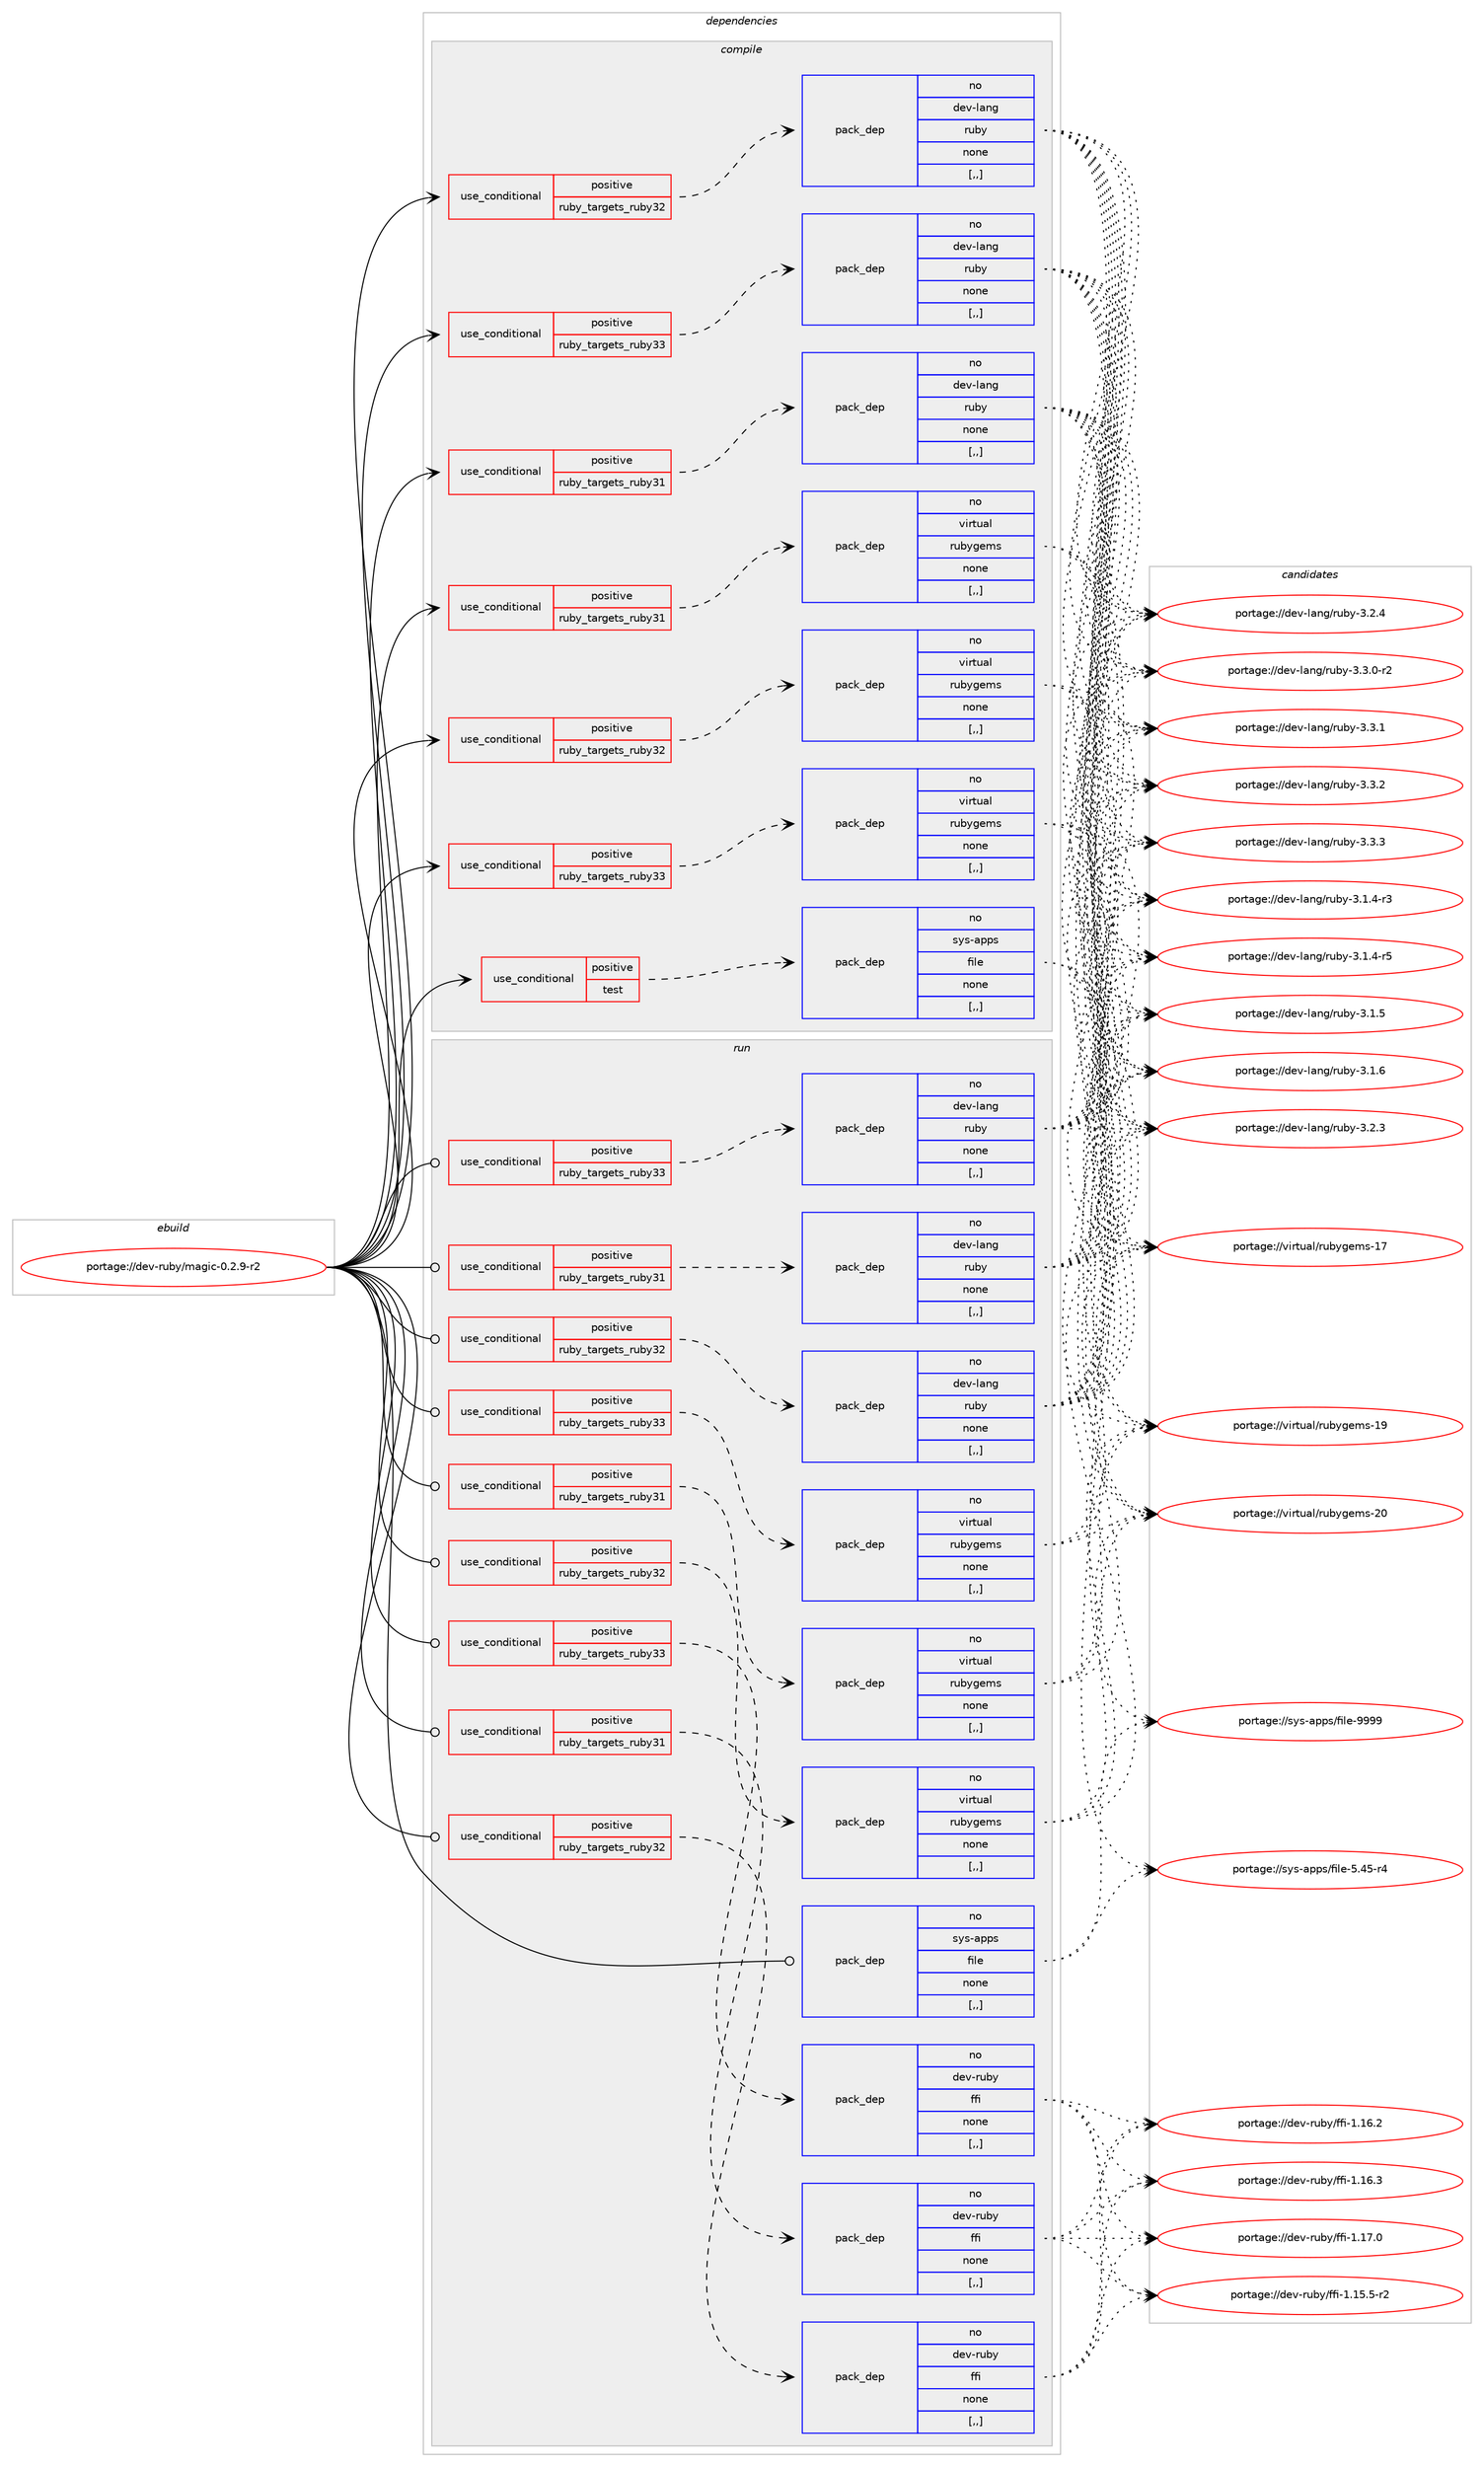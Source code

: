 digraph prolog {

# *************
# Graph options
# *************

newrank=true;
concentrate=true;
compound=true;
graph [rankdir=LR,fontname=Helvetica,fontsize=10,ranksep=1.5];#, ranksep=2.5, nodesep=0.2];
edge  [arrowhead=vee];
node  [fontname=Helvetica,fontsize=10];

# **********
# The ebuild
# **********

subgraph cluster_leftcol {
color=gray;
rank=same;
label=<<i>ebuild</i>>;
id [label="portage://dev-ruby/magic-0.2.9-r2", color=red, width=4, href="../dev-ruby/magic-0.2.9-r2.svg"];
}

# ****************
# The dependencies
# ****************

subgraph cluster_midcol {
color=gray;
label=<<i>dependencies</i>>;
subgraph cluster_compile {
fillcolor="#eeeeee";
style=filled;
label=<<i>compile</i>>;
subgraph cond48871 {
dependency184971 [label=<<TABLE BORDER="0" CELLBORDER="1" CELLSPACING="0" CELLPADDING="4"><TR><TD ROWSPAN="3" CELLPADDING="10">use_conditional</TD></TR><TR><TD>positive</TD></TR><TR><TD>ruby_targets_ruby31</TD></TR></TABLE>>, shape=none, color=red];
subgraph pack134794 {
dependency184972 [label=<<TABLE BORDER="0" CELLBORDER="1" CELLSPACING="0" CELLPADDING="4" WIDTH="220"><TR><TD ROWSPAN="6" CELLPADDING="30">pack_dep</TD></TR><TR><TD WIDTH="110">no</TD></TR><TR><TD>dev-lang</TD></TR><TR><TD>ruby</TD></TR><TR><TD>none</TD></TR><TR><TD>[,,]</TD></TR></TABLE>>, shape=none, color=blue];
}
dependency184971:e -> dependency184972:w [weight=20,style="dashed",arrowhead="vee"];
}
id:e -> dependency184971:w [weight=20,style="solid",arrowhead="vee"];
subgraph cond48872 {
dependency184973 [label=<<TABLE BORDER="0" CELLBORDER="1" CELLSPACING="0" CELLPADDING="4"><TR><TD ROWSPAN="3" CELLPADDING="10">use_conditional</TD></TR><TR><TD>positive</TD></TR><TR><TD>ruby_targets_ruby31</TD></TR></TABLE>>, shape=none, color=red];
subgraph pack134795 {
dependency184974 [label=<<TABLE BORDER="0" CELLBORDER="1" CELLSPACING="0" CELLPADDING="4" WIDTH="220"><TR><TD ROWSPAN="6" CELLPADDING="30">pack_dep</TD></TR><TR><TD WIDTH="110">no</TD></TR><TR><TD>virtual</TD></TR><TR><TD>rubygems</TD></TR><TR><TD>none</TD></TR><TR><TD>[,,]</TD></TR></TABLE>>, shape=none, color=blue];
}
dependency184973:e -> dependency184974:w [weight=20,style="dashed",arrowhead="vee"];
}
id:e -> dependency184973:w [weight=20,style="solid",arrowhead="vee"];
subgraph cond48873 {
dependency184975 [label=<<TABLE BORDER="0" CELLBORDER="1" CELLSPACING="0" CELLPADDING="4"><TR><TD ROWSPAN="3" CELLPADDING="10">use_conditional</TD></TR><TR><TD>positive</TD></TR><TR><TD>ruby_targets_ruby32</TD></TR></TABLE>>, shape=none, color=red];
subgraph pack134796 {
dependency184976 [label=<<TABLE BORDER="0" CELLBORDER="1" CELLSPACING="0" CELLPADDING="4" WIDTH="220"><TR><TD ROWSPAN="6" CELLPADDING="30">pack_dep</TD></TR><TR><TD WIDTH="110">no</TD></TR><TR><TD>dev-lang</TD></TR><TR><TD>ruby</TD></TR><TR><TD>none</TD></TR><TR><TD>[,,]</TD></TR></TABLE>>, shape=none, color=blue];
}
dependency184975:e -> dependency184976:w [weight=20,style="dashed",arrowhead="vee"];
}
id:e -> dependency184975:w [weight=20,style="solid",arrowhead="vee"];
subgraph cond48874 {
dependency184977 [label=<<TABLE BORDER="0" CELLBORDER="1" CELLSPACING="0" CELLPADDING="4"><TR><TD ROWSPAN="3" CELLPADDING="10">use_conditional</TD></TR><TR><TD>positive</TD></TR><TR><TD>ruby_targets_ruby32</TD></TR></TABLE>>, shape=none, color=red];
subgraph pack134797 {
dependency184978 [label=<<TABLE BORDER="0" CELLBORDER="1" CELLSPACING="0" CELLPADDING="4" WIDTH="220"><TR><TD ROWSPAN="6" CELLPADDING="30">pack_dep</TD></TR><TR><TD WIDTH="110">no</TD></TR><TR><TD>virtual</TD></TR><TR><TD>rubygems</TD></TR><TR><TD>none</TD></TR><TR><TD>[,,]</TD></TR></TABLE>>, shape=none, color=blue];
}
dependency184977:e -> dependency184978:w [weight=20,style="dashed",arrowhead="vee"];
}
id:e -> dependency184977:w [weight=20,style="solid",arrowhead="vee"];
subgraph cond48875 {
dependency184979 [label=<<TABLE BORDER="0" CELLBORDER="1" CELLSPACING="0" CELLPADDING="4"><TR><TD ROWSPAN="3" CELLPADDING="10">use_conditional</TD></TR><TR><TD>positive</TD></TR><TR><TD>ruby_targets_ruby33</TD></TR></TABLE>>, shape=none, color=red];
subgraph pack134798 {
dependency184980 [label=<<TABLE BORDER="0" CELLBORDER="1" CELLSPACING="0" CELLPADDING="4" WIDTH="220"><TR><TD ROWSPAN="6" CELLPADDING="30">pack_dep</TD></TR><TR><TD WIDTH="110">no</TD></TR><TR><TD>dev-lang</TD></TR><TR><TD>ruby</TD></TR><TR><TD>none</TD></TR><TR><TD>[,,]</TD></TR></TABLE>>, shape=none, color=blue];
}
dependency184979:e -> dependency184980:w [weight=20,style="dashed",arrowhead="vee"];
}
id:e -> dependency184979:w [weight=20,style="solid",arrowhead="vee"];
subgraph cond48876 {
dependency184981 [label=<<TABLE BORDER="0" CELLBORDER="1" CELLSPACING="0" CELLPADDING="4"><TR><TD ROWSPAN="3" CELLPADDING="10">use_conditional</TD></TR><TR><TD>positive</TD></TR><TR><TD>ruby_targets_ruby33</TD></TR></TABLE>>, shape=none, color=red];
subgraph pack134799 {
dependency184982 [label=<<TABLE BORDER="0" CELLBORDER="1" CELLSPACING="0" CELLPADDING="4" WIDTH="220"><TR><TD ROWSPAN="6" CELLPADDING="30">pack_dep</TD></TR><TR><TD WIDTH="110">no</TD></TR><TR><TD>virtual</TD></TR><TR><TD>rubygems</TD></TR><TR><TD>none</TD></TR><TR><TD>[,,]</TD></TR></TABLE>>, shape=none, color=blue];
}
dependency184981:e -> dependency184982:w [weight=20,style="dashed",arrowhead="vee"];
}
id:e -> dependency184981:w [weight=20,style="solid",arrowhead="vee"];
subgraph cond48877 {
dependency184983 [label=<<TABLE BORDER="0" CELLBORDER="1" CELLSPACING="0" CELLPADDING="4"><TR><TD ROWSPAN="3" CELLPADDING="10">use_conditional</TD></TR><TR><TD>positive</TD></TR><TR><TD>test</TD></TR></TABLE>>, shape=none, color=red];
subgraph pack134800 {
dependency184984 [label=<<TABLE BORDER="0" CELLBORDER="1" CELLSPACING="0" CELLPADDING="4" WIDTH="220"><TR><TD ROWSPAN="6" CELLPADDING="30">pack_dep</TD></TR><TR><TD WIDTH="110">no</TD></TR><TR><TD>sys-apps</TD></TR><TR><TD>file</TD></TR><TR><TD>none</TD></TR><TR><TD>[,,]</TD></TR></TABLE>>, shape=none, color=blue];
}
dependency184983:e -> dependency184984:w [weight=20,style="dashed",arrowhead="vee"];
}
id:e -> dependency184983:w [weight=20,style="solid",arrowhead="vee"];
}
subgraph cluster_compileandrun {
fillcolor="#eeeeee";
style=filled;
label=<<i>compile and run</i>>;
}
subgraph cluster_run {
fillcolor="#eeeeee";
style=filled;
label=<<i>run</i>>;
subgraph cond48878 {
dependency184985 [label=<<TABLE BORDER="0" CELLBORDER="1" CELLSPACING="0" CELLPADDING="4"><TR><TD ROWSPAN="3" CELLPADDING="10">use_conditional</TD></TR><TR><TD>positive</TD></TR><TR><TD>ruby_targets_ruby31</TD></TR></TABLE>>, shape=none, color=red];
subgraph pack134801 {
dependency184986 [label=<<TABLE BORDER="0" CELLBORDER="1" CELLSPACING="0" CELLPADDING="4" WIDTH="220"><TR><TD ROWSPAN="6" CELLPADDING="30">pack_dep</TD></TR><TR><TD WIDTH="110">no</TD></TR><TR><TD>dev-lang</TD></TR><TR><TD>ruby</TD></TR><TR><TD>none</TD></TR><TR><TD>[,,]</TD></TR></TABLE>>, shape=none, color=blue];
}
dependency184985:e -> dependency184986:w [weight=20,style="dashed",arrowhead="vee"];
}
id:e -> dependency184985:w [weight=20,style="solid",arrowhead="odot"];
subgraph cond48879 {
dependency184987 [label=<<TABLE BORDER="0" CELLBORDER="1" CELLSPACING="0" CELLPADDING="4"><TR><TD ROWSPAN="3" CELLPADDING="10">use_conditional</TD></TR><TR><TD>positive</TD></TR><TR><TD>ruby_targets_ruby31</TD></TR></TABLE>>, shape=none, color=red];
subgraph pack134802 {
dependency184988 [label=<<TABLE BORDER="0" CELLBORDER="1" CELLSPACING="0" CELLPADDING="4" WIDTH="220"><TR><TD ROWSPAN="6" CELLPADDING="30">pack_dep</TD></TR><TR><TD WIDTH="110">no</TD></TR><TR><TD>dev-ruby</TD></TR><TR><TD>ffi</TD></TR><TR><TD>none</TD></TR><TR><TD>[,,]</TD></TR></TABLE>>, shape=none, color=blue];
}
dependency184987:e -> dependency184988:w [weight=20,style="dashed",arrowhead="vee"];
}
id:e -> dependency184987:w [weight=20,style="solid",arrowhead="odot"];
subgraph cond48880 {
dependency184989 [label=<<TABLE BORDER="0" CELLBORDER="1" CELLSPACING="0" CELLPADDING="4"><TR><TD ROWSPAN="3" CELLPADDING="10">use_conditional</TD></TR><TR><TD>positive</TD></TR><TR><TD>ruby_targets_ruby31</TD></TR></TABLE>>, shape=none, color=red];
subgraph pack134803 {
dependency184990 [label=<<TABLE BORDER="0" CELLBORDER="1" CELLSPACING="0" CELLPADDING="4" WIDTH="220"><TR><TD ROWSPAN="6" CELLPADDING="30">pack_dep</TD></TR><TR><TD WIDTH="110">no</TD></TR><TR><TD>virtual</TD></TR><TR><TD>rubygems</TD></TR><TR><TD>none</TD></TR><TR><TD>[,,]</TD></TR></TABLE>>, shape=none, color=blue];
}
dependency184989:e -> dependency184990:w [weight=20,style="dashed",arrowhead="vee"];
}
id:e -> dependency184989:w [weight=20,style="solid",arrowhead="odot"];
subgraph cond48881 {
dependency184991 [label=<<TABLE BORDER="0" CELLBORDER="1" CELLSPACING="0" CELLPADDING="4"><TR><TD ROWSPAN="3" CELLPADDING="10">use_conditional</TD></TR><TR><TD>positive</TD></TR><TR><TD>ruby_targets_ruby32</TD></TR></TABLE>>, shape=none, color=red];
subgraph pack134804 {
dependency184992 [label=<<TABLE BORDER="0" CELLBORDER="1" CELLSPACING="0" CELLPADDING="4" WIDTH="220"><TR><TD ROWSPAN="6" CELLPADDING="30">pack_dep</TD></TR><TR><TD WIDTH="110">no</TD></TR><TR><TD>dev-lang</TD></TR><TR><TD>ruby</TD></TR><TR><TD>none</TD></TR><TR><TD>[,,]</TD></TR></TABLE>>, shape=none, color=blue];
}
dependency184991:e -> dependency184992:w [weight=20,style="dashed",arrowhead="vee"];
}
id:e -> dependency184991:w [weight=20,style="solid",arrowhead="odot"];
subgraph cond48882 {
dependency184993 [label=<<TABLE BORDER="0" CELLBORDER="1" CELLSPACING="0" CELLPADDING="4"><TR><TD ROWSPAN="3" CELLPADDING="10">use_conditional</TD></TR><TR><TD>positive</TD></TR><TR><TD>ruby_targets_ruby32</TD></TR></TABLE>>, shape=none, color=red];
subgraph pack134805 {
dependency184994 [label=<<TABLE BORDER="0" CELLBORDER="1" CELLSPACING="0" CELLPADDING="4" WIDTH="220"><TR><TD ROWSPAN="6" CELLPADDING="30">pack_dep</TD></TR><TR><TD WIDTH="110">no</TD></TR><TR><TD>dev-ruby</TD></TR><TR><TD>ffi</TD></TR><TR><TD>none</TD></TR><TR><TD>[,,]</TD></TR></TABLE>>, shape=none, color=blue];
}
dependency184993:e -> dependency184994:w [weight=20,style="dashed",arrowhead="vee"];
}
id:e -> dependency184993:w [weight=20,style="solid",arrowhead="odot"];
subgraph cond48883 {
dependency184995 [label=<<TABLE BORDER="0" CELLBORDER="1" CELLSPACING="0" CELLPADDING="4"><TR><TD ROWSPAN="3" CELLPADDING="10">use_conditional</TD></TR><TR><TD>positive</TD></TR><TR><TD>ruby_targets_ruby32</TD></TR></TABLE>>, shape=none, color=red];
subgraph pack134806 {
dependency184996 [label=<<TABLE BORDER="0" CELLBORDER="1" CELLSPACING="0" CELLPADDING="4" WIDTH="220"><TR><TD ROWSPAN="6" CELLPADDING="30">pack_dep</TD></TR><TR><TD WIDTH="110">no</TD></TR><TR><TD>virtual</TD></TR><TR><TD>rubygems</TD></TR><TR><TD>none</TD></TR><TR><TD>[,,]</TD></TR></TABLE>>, shape=none, color=blue];
}
dependency184995:e -> dependency184996:w [weight=20,style="dashed",arrowhead="vee"];
}
id:e -> dependency184995:w [weight=20,style="solid",arrowhead="odot"];
subgraph cond48884 {
dependency184997 [label=<<TABLE BORDER="0" CELLBORDER="1" CELLSPACING="0" CELLPADDING="4"><TR><TD ROWSPAN="3" CELLPADDING="10">use_conditional</TD></TR><TR><TD>positive</TD></TR><TR><TD>ruby_targets_ruby33</TD></TR></TABLE>>, shape=none, color=red];
subgraph pack134807 {
dependency184998 [label=<<TABLE BORDER="0" CELLBORDER="1" CELLSPACING="0" CELLPADDING="4" WIDTH="220"><TR><TD ROWSPAN="6" CELLPADDING="30">pack_dep</TD></TR><TR><TD WIDTH="110">no</TD></TR><TR><TD>dev-lang</TD></TR><TR><TD>ruby</TD></TR><TR><TD>none</TD></TR><TR><TD>[,,]</TD></TR></TABLE>>, shape=none, color=blue];
}
dependency184997:e -> dependency184998:w [weight=20,style="dashed",arrowhead="vee"];
}
id:e -> dependency184997:w [weight=20,style="solid",arrowhead="odot"];
subgraph cond48885 {
dependency184999 [label=<<TABLE BORDER="0" CELLBORDER="1" CELLSPACING="0" CELLPADDING="4"><TR><TD ROWSPAN="3" CELLPADDING="10">use_conditional</TD></TR><TR><TD>positive</TD></TR><TR><TD>ruby_targets_ruby33</TD></TR></TABLE>>, shape=none, color=red];
subgraph pack134808 {
dependency185000 [label=<<TABLE BORDER="0" CELLBORDER="1" CELLSPACING="0" CELLPADDING="4" WIDTH="220"><TR><TD ROWSPAN="6" CELLPADDING="30">pack_dep</TD></TR><TR><TD WIDTH="110">no</TD></TR><TR><TD>dev-ruby</TD></TR><TR><TD>ffi</TD></TR><TR><TD>none</TD></TR><TR><TD>[,,]</TD></TR></TABLE>>, shape=none, color=blue];
}
dependency184999:e -> dependency185000:w [weight=20,style="dashed",arrowhead="vee"];
}
id:e -> dependency184999:w [weight=20,style="solid",arrowhead="odot"];
subgraph cond48886 {
dependency185001 [label=<<TABLE BORDER="0" CELLBORDER="1" CELLSPACING="0" CELLPADDING="4"><TR><TD ROWSPAN="3" CELLPADDING="10">use_conditional</TD></TR><TR><TD>positive</TD></TR><TR><TD>ruby_targets_ruby33</TD></TR></TABLE>>, shape=none, color=red];
subgraph pack134809 {
dependency185002 [label=<<TABLE BORDER="0" CELLBORDER="1" CELLSPACING="0" CELLPADDING="4" WIDTH="220"><TR><TD ROWSPAN="6" CELLPADDING="30">pack_dep</TD></TR><TR><TD WIDTH="110">no</TD></TR><TR><TD>virtual</TD></TR><TR><TD>rubygems</TD></TR><TR><TD>none</TD></TR><TR><TD>[,,]</TD></TR></TABLE>>, shape=none, color=blue];
}
dependency185001:e -> dependency185002:w [weight=20,style="dashed",arrowhead="vee"];
}
id:e -> dependency185001:w [weight=20,style="solid",arrowhead="odot"];
subgraph pack134810 {
dependency185003 [label=<<TABLE BORDER="0" CELLBORDER="1" CELLSPACING="0" CELLPADDING="4" WIDTH="220"><TR><TD ROWSPAN="6" CELLPADDING="30">pack_dep</TD></TR><TR><TD WIDTH="110">no</TD></TR><TR><TD>sys-apps</TD></TR><TR><TD>file</TD></TR><TR><TD>none</TD></TR><TR><TD>[,,]</TD></TR></TABLE>>, shape=none, color=blue];
}
id:e -> dependency185003:w [weight=20,style="solid",arrowhead="odot"];
}
}

# **************
# The candidates
# **************

subgraph cluster_choices {
rank=same;
color=gray;
label=<<i>candidates</i>>;

subgraph choice134794 {
color=black;
nodesep=1;
choice100101118451089711010347114117981214551464946524511451 [label="portage://dev-lang/ruby-3.1.4-r3", color=red, width=4,href="../dev-lang/ruby-3.1.4-r3.svg"];
choice100101118451089711010347114117981214551464946524511453 [label="portage://dev-lang/ruby-3.1.4-r5", color=red, width=4,href="../dev-lang/ruby-3.1.4-r5.svg"];
choice10010111845108971101034711411798121455146494653 [label="portage://dev-lang/ruby-3.1.5", color=red, width=4,href="../dev-lang/ruby-3.1.5.svg"];
choice10010111845108971101034711411798121455146494654 [label="portage://dev-lang/ruby-3.1.6", color=red, width=4,href="../dev-lang/ruby-3.1.6.svg"];
choice10010111845108971101034711411798121455146504651 [label="portage://dev-lang/ruby-3.2.3", color=red, width=4,href="../dev-lang/ruby-3.2.3.svg"];
choice10010111845108971101034711411798121455146504652 [label="portage://dev-lang/ruby-3.2.4", color=red, width=4,href="../dev-lang/ruby-3.2.4.svg"];
choice100101118451089711010347114117981214551465146484511450 [label="portage://dev-lang/ruby-3.3.0-r2", color=red, width=4,href="../dev-lang/ruby-3.3.0-r2.svg"];
choice10010111845108971101034711411798121455146514649 [label="portage://dev-lang/ruby-3.3.1", color=red, width=4,href="../dev-lang/ruby-3.3.1.svg"];
choice10010111845108971101034711411798121455146514650 [label="portage://dev-lang/ruby-3.3.2", color=red, width=4,href="../dev-lang/ruby-3.3.2.svg"];
choice10010111845108971101034711411798121455146514651 [label="portage://dev-lang/ruby-3.3.3", color=red, width=4,href="../dev-lang/ruby-3.3.3.svg"];
dependency184972:e -> choice100101118451089711010347114117981214551464946524511451:w [style=dotted,weight="100"];
dependency184972:e -> choice100101118451089711010347114117981214551464946524511453:w [style=dotted,weight="100"];
dependency184972:e -> choice10010111845108971101034711411798121455146494653:w [style=dotted,weight="100"];
dependency184972:e -> choice10010111845108971101034711411798121455146494654:w [style=dotted,weight="100"];
dependency184972:e -> choice10010111845108971101034711411798121455146504651:w [style=dotted,weight="100"];
dependency184972:e -> choice10010111845108971101034711411798121455146504652:w [style=dotted,weight="100"];
dependency184972:e -> choice100101118451089711010347114117981214551465146484511450:w [style=dotted,weight="100"];
dependency184972:e -> choice10010111845108971101034711411798121455146514649:w [style=dotted,weight="100"];
dependency184972:e -> choice10010111845108971101034711411798121455146514650:w [style=dotted,weight="100"];
dependency184972:e -> choice10010111845108971101034711411798121455146514651:w [style=dotted,weight="100"];
}
subgraph choice134795 {
color=black;
nodesep=1;
choice118105114116117971084711411798121103101109115454955 [label="portage://virtual/rubygems-17", color=red, width=4,href="../virtual/rubygems-17.svg"];
choice118105114116117971084711411798121103101109115454957 [label="portage://virtual/rubygems-19", color=red, width=4,href="../virtual/rubygems-19.svg"];
choice118105114116117971084711411798121103101109115455048 [label="portage://virtual/rubygems-20", color=red, width=4,href="../virtual/rubygems-20.svg"];
dependency184974:e -> choice118105114116117971084711411798121103101109115454955:w [style=dotted,weight="100"];
dependency184974:e -> choice118105114116117971084711411798121103101109115454957:w [style=dotted,weight="100"];
dependency184974:e -> choice118105114116117971084711411798121103101109115455048:w [style=dotted,weight="100"];
}
subgraph choice134796 {
color=black;
nodesep=1;
choice100101118451089711010347114117981214551464946524511451 [label="portage://dev-lang/ruby-3.1.4-r3", color=red, width=4,href="../dev-lang/ruby-3.1.4-r3.svg"];
choice100101118451089711010347114117981214551464946524511453 [label="portage://dev-lang/ruby-3.1.4-r5", color=red, width=4,href="../dev-lang/ruby-3.1.4-r5.svg"];
choice10010111845108971101034711411798121455146494653 [label="portage://dev-lang/ruby-3.1.5", color=red, width=4,href="../dev-lang/ruby-3.1.5.svg"];
choice10010111845108971101034711411798121455146494654 [label="portage://dev-lang/ruby-3.1.6", color=red, width=4,href="../dev-lang/ruby-3.1.6.svg"];
choice10010111845108971101034711411798121455146504651 [label="portage://dev-lang/ruby-3.2.3", color=red, width=4,href="../dev-lang/ruby-3.2.3.svg"];
choice10010111845108971101034711411798121455146504652 [label="portage://dev-lang/ruby-3.2.4", color=red, width=4,href="../dev-lang/ruby-3.2.4.svg"];
choice100101118451089711010347114117981214551465146484511450 [label="portage://dev-lang/ruby-3.3.0-r2", color=red, width=4,href="../dev-lang/ruby-3.3.0-r2.svg"];
choice10010111845108971101034711411798121455146514649 [label="portage://dev-lang/ruby-3.3.1", color=red, width=4,href="../dev-lang/ruby-3.3.1.svg"];
choice10010111845108971101034711411798121455146514650 [label="portage://dev-lang/ruby-3.3.2", color=red, width=4,href="../dev-lang/ruby-3.3.2.svg"];
choice10010111845108971101034711411798121455146514651 [label="portage://dev-lang/ruby-3.3.3", color=red, width=4,href="../dev-lang/ruby-3.3.3.svg"];
dependency184976:e -> choice100101118451089711010347114117981214551464946524511451:w [style=dotted,weight="100"];
dependency184976:e -> choice100101118451089711010347114117981214551464946524511453:w [style=dotted,weight="100"];
dependency184976:e -> choice10010111845108971101034711411798121455146494653:w [style=dotted,weight="100"];
dependency184976:e -> choice10010111845108971101034711411798121455146494654:w [style=dotted,weight="100"];
dependency184976:e -> choice10010111845108971101034711411798121455146504651:w [style=dotted,weight="100"];
dependency184976:e -> choice10010111845108971101034711411798121455146504652:w [style=dotted,weight="100"];
dependency184976:e -> choice100101118451089711010347114117981214551465146484511450:w [style=dotted,weight="100"];
dependency184976:e -> choice10010111845108971101034711411798121455146514649:w [style=dotted,weight="100"];
dependency184976:e -> choice10010111845108971101034711411798121455146514650:w [style=dotted,weight="100"];
dependency184976:e -> choice10010111845108971101034711411798121455146514651:w [style=dotted,weight="100"];
}
subgraph choice134797 {
color=black;
nodesep=1;
choice118105114116117971084711411798121103101109115454955 [label="portage://virtual/rubygems-17", color=red, width=4,href="../virtual/rubygems-17.svg"];
choice118105114116117971084711411798121103101109115454957 [label="portage://virtual/rubygems-19", color=red, width=4,href="../virtual/rubygems-19.svg"];
choice118105114116117971084711411798121103101109115455048 [label="portage://virtual/rubygems-20", color=red, width=4,href="../virtual/rubygems-20.svg"];
dependency184978:e -> choice118105114116117971084711411798121103101109115454955:w [style=dotted,weight="100"];
dependency184978:e -> choice118105114116117971084711411798121103101109115454957:w [style=dotted,weight="100"];
dependency184978:e -> choice118105114116117971084711411798121103101109115455048:w [style=dotted,weight="100"];
}
subgraph choice134798 {
color=black;
nodesep=1;
choice100101118451089711010347114117981214551464946524511451 [label="portage://dev-lang/ruby-3.1.4-r3", color=red, width=4,href="../dev-lang/ruby-3.1.4-r3.svg"];
choice100101118451089711010347114117981214551464946524511453 [label="portage://dev-lang/ruby-3.1.4-r5", color=red, width=4,href="../dev-lang/ruby-3.1.4-r5.svg"];
choice10010111845108971101034711411798121455146494653 [label="portage://dev-lang/ruby-3.1.5", color=red, width=4,href="../dev-lang/ruby-3.1.5.svg"];
choice10010111845108971101034711411798121455146494654 [label="portage://dev-lang/ruby-3.1.6", color=red, width=4,href="../dev-lang/ruby-3.1.6.svg"];
choice10010111845108971101034711411798121455146504651 [label="portage://dev-lang/ruby-3.2.3", color=red, width=4,href="../dev-lang/ruby-3.2.3.svg"];
choice10010111845108971101034711411798121455146504652 [label="portage://dev-lang/ruby-3.2.4", color=red, width=4,href="../dev-lang/ruby-3.2.4.svg"];
choice100101118451089711010347114117981214551465146484511450 [label="portage://dev-lang/ruby-3.3.0-r2", color=red, width=4,href="../dev-lang/ruby-3.3.0-r2.svg"];
choice10010111845108971101034711411798121455146514649 [label="portage://dev-lang/ruby-3.3.1", color=red, width=4,href="../dev-lang/ruby-3.3.1.svg"];
choice10010111845108971101034711411798121455146514650 [label="portage://dev-lang/ruby-3.3.2", color=red, width=4,href="../dev-lang/ruby-3.3.2.svg"];
choice10010111845108971101034711411798121455146514651 [label="portage://dev-lang/ruby-3.3.3", color=red, width=4,href="../dev-lang/ruby-3.3.3.svg"];
dependency184980:e -> choice100101118451089711010347114117981214551464946524511451:w [style=dotted,weight="100"];
dependency184980:e -> choice100101118451089711010347114117981214551464946524511453:w [style=dotted,weight="100"];
dependency184980:e -> choice10010111845108971101034711411798121455146494653:w [style=dotted,weight="100"];
dependency184980:e -> choice10010111845108971101034711411798121455146494654:w [style=dotted,weight="100"];
dependency184980:e -> choice10010111845108971101034711411798121455146504651:w [style=dotted,weight="100"];
dependency184980:e -> choice10010111845108971101034711411798121455146504652:w [style=dotted,weight="100"];
dependency184980:e -> choice100101118451089711010347114117981214551465146484511450:w [style=dotted,weight="100"];
dependency184980:e -> choice10010111845108971101034711411798121455146514649:w [style=dotted,weight="100"];
dependency184980:e -> choice10010111845108971101034711411798121455146514650:w [style=dotted,weight="100"];
dependency184980:e -> choice10010111845108971101034711411798121455146514651:w [style=dotted,weight="100"];
}
subgraph choice134799 {
color=black;
nodesep=1;
choice118105114116117971084711411798121103101109115454955 [label="portage://virtual/rubygems-17", color=red, width=4,href="../virtual/rubygems-17.svg"];
choice118105114116117971084711411798121103101109115454957 [label="portage://virtual/rubygems-19", color=red, width=4,href="../virtual/rubygems-19.svg"];
choice118105114116117971084711411798121103101109115455048 [label="portage://virtual/rubygems-20", color=red, width=4,href="../virtual/rubygems-20.svg"];
dependency184982:e -> choice118105114116117971084711411798121103101109115454955:w [style=dotted,weight="100"];
dependency184982:e -> choice118105114116117971084711411798121103101109115454957:w [style=dotted,weight="100"];
dependency184982:e -> choice118105114116117971084711411798121103101109115455048:w [style=dotted,weight="100"];
}
subgraph choice134800 {
color=black;
nodesep=1;
choice11512111545971121121154710210510810145534652534511452 [label="portage://sys-apps/file-5.45-r4", color=red, width=4,href="../sys-apps/file-5.45-r4.svg"];
choice1151211154597112112115471021051081014557575757 [label="portage://sys-apps/file-9999", color=red, width=4,href="../sys-apps/file-9999.svg"];
dependency184984:e -> choice11512111545971121121154710210510810145534652534511452:w [style=dotted,weight="100"];
dependency184984:e -> choice1151211154597112112115471021051081014557575757:w [style=dotted,weight="100"];
}
subgraph choice134801 {
color=black;
nodesep=1;
choice100101118451089711010347114117981214551464946524511451 [label="portage://dev-lang/ruby-3.1.4-r3", color=red, width=4,href="../dev-lang/ruby-3.1.4-r3.svg"];
choice100101118451089711010347114117981214551464946524511453 [label="portage://dev-lang/ruby-3.1.4-r5", color=red, width=4,href="../dev-lang/ruby-3.1.4-r5.svg"];
choice10010111845108971101034711411798121455146494653 [label="portage://dev-lang/ruby-3.1.5", color=red, width=4,href="../dev-lang/ruby-3.1.5.svg"];
choice10010111845108971101034711411798121455146494654 [label="portage://dev-lang/ruby-3.1.6", color=red, width=4,href="../dev-lang/ruby-3.1.6.svg"];
choice10010111845108971101034711411798121455146504651 [label="portage://dev-lang/ruby-3.2.3", color=red, width=4,href="../dev-lang/ruby-3.2.3.svg"];
choice10010111845108971101034711411798121455146504652 [label="portage://dev-lang/ruby-3.2.4", color=red, width=4,href="../dev-lang/ruby-3.2.4.svg"];
choice100101118451089711010347114117981214551465146484511450 [label="portage://dev-lang/ruby-3.3.0-r2", color=red, width=4,href="../dev-lang/ruby-3.3.0-r2.svg"];
choice10010111845108971101034711411798121455146514649 [label="portage://dev-lang/ruby-3.3.1", color=red, width=4,href="../dev-lang/ruby-3.3.1.svg"];
choice10010111845108971101034711411798121455146514650 [label="portage://dev-lang/ruby-3.3.2", color=red, width=4,href="../dev-lang/ruby-3.3.2.svg"];
choice10010111845108971101034711411798121455146514651 [label="portage://dev-lang/ruby-3.3.3", color=red, width=4,href="../dev-lang/ruby-3.3.3.svg"];
dependency184986:e -> choice100101118451089711010347114117981214551464946524511451:w [style=dotted,weight="100"];
dependency184986:e -> choice100101118451089711010347114117981214551464946524511453:w [style=dotted,weight="100"];
dependency184986:e -> choice10010111845108971101034711411798121455146494653:w [style=dotted,weight="100"];
dependency184986:e -> choice10010111845108971101034711411798121455146494654:w [style=dotted,weight="100"];
dependency184986:e -> choice10010111845108971101034711411798121455146504651:w [style=dotted,weight="100"];
dependency184986:e -> choice10010111845108971101034711411798121455146504652:w [style=dotted,weight="100"];
dependency184986:e -> choice100101118451089711010347114117981214551465146484511450:w [style=dotted,weight="100"];
dependency184986:e -> choice10010111845108971101034711411798121455146514649:w [style=dotted,weight="100"];
dependency184986:e -> choice10010111845108971101034711411798121455146514650:w [style=dotted,weight="100"];
dependency184986:e -> choice10010111845108971101034711411798121455146514651:w [style=dotted,weight="100"];
}
subgraph choice134802 {
color=black;
nodesep=1;
choice100101118451141179812147102102105454946495346534511450 [label="portage://dev-ruby/ffi-1.15.5-r2", color=red, width=4,href="../dev-ruby/ffi-1.15.5-r2.svg"];
choice10010111845114117981214710210210545494649544650 [label="portage://dev-ruby/ffi-1.16.2", color=red, width=4,href="../dev-ruby/ffi-1.16.2.svg"];
choice10010111845114117981214710210210545494649544651 [label="portage://dev-ruby/ffi-1.16.3", color=red, width=4,href="../dev-ruby/ffi-1.16.3.svg"];
choice10010111845114117981214710210210545494649554648 [label="portage://dev-ruby/ffi-1.17.0", color=red, width=4,href="../dev-ruby/ffi-1.17.0.svg"];
dependency184988:e -> choice100101118451141179812147102102105454946495346534511450:w [style=dotted,weight="100"];
dependency184988:e -> choice10010111845114117981214710210210545494649544650:w [style=dotted,weight="100"];
dependency184988:e -> choice10010111845114117981214710210210545494649544651:w [style=dotted,weight="100"];
dependency184988:e -> choice10010111845114117981214710210210545494649554648:w [style=dotted,weight="100"];
}
subgraph choice134803 {
color=black;
nodesep=1;
choice118105114116117971084711411798121103101109115454955 [label="portage://virtual/rubygems-17", color=red, width=4,href="../virtual/rubygems-17.svg"];
choice118105114116117971084711411798121103101109115454957 [label="portage://virtual/rubygems-19", color=red, width=4,href="../virtual/rubygems-19.svg"];
choice118105114116117971084711411798121103101109115455048 [label="portage://virtual/rubygems-20", color=red, width=4,href="../virtual/rubygems-20.svg"];
dependency184990:e -> choice118105114116117971084711411798121103101109115454955:w [style=dotted,weight="100"];
dependency184990:e -> choice118105114116117971084711411798121103101109115454957:w [style=dotted,weight="100"];
dependency184990:e -> choice118105114116117971084711411798121103101109115455048:w [style=dotted,weight="100"];
}
subgraph choice134804 {
color=black;
nodesep=1;
choice100101118451089711010347114117981214551464946524511451 [label="portage://dev-lang/ruby-3.1.4-r3", color=red, width=4,href="../dev-lang/ruby-3.1.4-r3.svg"];
choice100101118451089711010347114117981214551464946524511453 [label="portage://dev-lang/ruby-3.1.4-r5", color=red, width=4,href="../dev-lang/ruby-3.1.4-r5.svg"];
choice10010111845108971101034711411798121455146494653 [label="portage://dev-lang/ruby-3.1.5", color=red, width=4,href="../dev-lang/ruby-3.1.5.svg"];
choice10010111845108971101034711411798121455146494654 [label="portage://dev-lang/ruby-3.1.6", color=red, width=4,href="../dev-lang/ruby-3.1.6.svg"];
choice10010111845108971101034711411798121455146504651 [label="portage://dev-lang/ruby-3.2.3", color=red, width=4,href="../dev-lang/ruby-3.2.3.svg"];
choice10010111845108971101034711411798121455146504652 [label="portage://dev-lang/ruby-3.2.4", color=red, width=4,href="../dev-lang/ruby-3.2.4.svg"];
choice100101118451089711010347114117981214551465146484511450 [label="portage://dev-lang/ruby-3.3.0-r2", color=red, width=4,href="../dev-lang/ruby-3.3.0-r2.svg"];
choice10010111845108971101034711411798121455146514649 [label="portage://dev-lang/ruby-3.3.1", color=red, width=4,href="../dev-lang/ruby-3.3.1.svg"];
choice10010111845108971101034711411798121455146514650 [label="portage://dev-lang/ruby-3.3.2", color=red, width=4,href="../dev-lang/ruby-3.3.2.svg"];
choice10010111845108971101034711411798121455146514651 [label="portage://dev-lang/ruby-3.3.3", color=red, width=4,href="../dev-lang/ruby-3.3.3.svg"];
dependency184992:e -> choice100101118451089711010347114117981214551464946524511451:w [style=dotted,weight="100"];
dependency184992:e -> choice100101118451089711010347114117981214551464946524511453:w [style=dotted,weight="100"];
dependency184992:e -> choice10010111845108971101034711411798121455146494653:w [style=dotted,weight="100"];
dependency184992:e -> choice10010111845108971101034711411798121455146494654:w [style=dotted,weight="100"];
dependency184992:e -> choice10010111845108971101034711411798121455146504651:w [style=dotted,weight="100"];
dependency184992:e -> choice10010111845108971101034711411798121455146504652:w [style=dotted,weight="100"];
dependency184992:e -> choice100101118451089711010347114117981214551465146484511450:w [style=dotted,weight="100"];
dependency184992:e -> choice10010111845108971101034711411798121455146514649:w [style=dotted,weight="100"];
dependency184992:e -> choice10010111845108971101034711411798121455146514650:w [style=dotted,weight="100"];
dependency184992:e -> choice10010111845108971101034711411798121455146514651:w [style=dotted,weight="100"];
}
subgraph choice134805 {
color=black;
nodesep=1;
choice100101118451141179812147102102105454946495346534511450 [label="portage://dev-ruby/ffi-1.15.5-r2", color=red, width=4,href="../dev-ruby/ffi-1.15.5-r2.svg"];
choice10010111845114117981214710210210545494649544650 [label="portage://dev-ruby/ffi-1.16.2", color=red, width=4,href="../dev-ruby/ffi-1.16.2.svg"];
choice10010111845114117981214710210210545494649544651 [label="portage://dev-ruby/ffi-1.16.3", color=red, width=4,href="../dev-ruby/ffi-1.16.3.svg"];
choice10010111845114117981214710210210545494649554648 [label="portage://dev-ruby/ffi-1.17.0", color=red, width=4,href="../dev-ruby/ffi-1.17.0.svg"];
dependency184994:e -> choice100101118451141179812147102102105454946495346534511450:w [style=dotted,weight="100"];
dependency184994:e -> choice10010111845114117981214710210210545494649544650:w [style=dotted,weight="100"];
dependency184994:e -> choice10010111845114117981214710210210545494649544651:w [style=dotted,weight="100"];
dependency184994:e -> choice10010111845114117981214710210210545494649554648:w [style=dotted,weight="100"];
}
subgraph choice134806 {
color=black;
nodesep=1;
choice118105114116117971084711411798121103101109115454955 [label="portage://virtual/rubygems-17", color=red, width=4,href="../virtual/rubygems-17.svg"];
choice118105114116117971084711411798121103101109115454957 [label="portage://virtual/rubygems-19", color=red, width=4,href="../virtual/rubygems-19.svg"];
choice118105114116117971084711411798121103101109115455048 [label="portage://virtual/rubygems-20", color=red, width=4,href="../virtual/rubygems-20.svg"];
dependency184996:e -> choice118105114116117971084711411798121103101109115454955:w [style=dotted,weight="100"];
dependency184996:e -> choice118105114116117971084711411798121103101109115454957:w [style=dotted,weight="100"];
dependency184996:e -> choice118105114116117971084711411798121103101109115455048:w [style=dotted,weight="100"];
}
subgraph choice134807 {
color=black;
nodesep=1;
choice100101118451089711010347114117981214551464946524511451 [label="portage://dev-lang/ruby-3.1.4-r3", color=red, width=4,href="../dev-lang/ruby-3.1.4-r3.svg"];
choice100101118451089711010347114117981214551464946524511453 [label="portage://dev-lang/ruby-3.1.4-r5", color=red, width=4,href="../dev-lang/ruby-3.1.4-r5.svg"];
choice10010111845108971101034711411798121455146494653 [label="portage://dev-lang/ruby-3.1.5", color=red, width=4,href="../dev-lang/ruby-3.1.5.svg"];
choice10010111845108971101034711411798121455146494654 [label="portage://dev-lang/ruby-3.1.6", color=red, width=4,href="../dev-lang/ruby-3.1.6.svg"];
choice10010111845108971101034711411798121455146504651 [label="portage://dev-lang/ruby-3.2.3", color=red, width=4,href="../dev-lang/ruby-3.2.3.svg"];
choice10010111845108971101034711411798121455146504652 [label="portage://dev-lang/ruby-3.2.4", color=red, width=4,href="../dev-lang/ruby-3.2.4.svg"];
choice100101118451089711010347114117981214551465146484511450 [label="portage://dev-lang/ruby-3.3.0-r2", color=red, width=4,href="../dev-lang/ruby-3.3.0-r2.svg"];
choice10010111845108971101034711411798121455146514649 [label="portage://dev-lang/ruby-3.3.1", color=red, width=4,href="../dev-lang/ruby-3.3.1.svg"];
choice10010111845108971101034711411798121455146514650 [label="portage://dev-lang/ruby-3.3.2", color=red, width=4,href="../dev-lang/ruby-3.3.2.svg"];
choice10010111845108971101034711411798121455146514651 [label="portage://dev-lang/ruby-3.3.3", color=red, width=4,href="../dev-lang/ruby-3.3.3.svg"];
dependency184998:e -> choice100101118451089711010347114117981214551464946524511451:w [style=dotted,weight="100"];
dependency184998:e -> choice100101118451089711010347114117981214551464946524511453:w [style=dotted,weight="100"];
dependency184998:e -> choice10010111845108971101034711411798121455146494653:w [style=dotted,weight="100"];
dependency184998:e -> choice10010111845108971101034711411798121455146494654:w [style=dotted,weight="100"];
dependency184998:e -> choice10010111845108971101034711411798121455146504651:w [style=dotted,weight="100"];
dependency184998:e -> choice10010111845108971101034711411798121455146504652:w [style=dotted,weight="100"];
dependency184998:e -> choice100101118451089711010347114117981214551465146484511450:w [style=dotted,weight="100"];
dependency184998:e -> choice10010111845108971101034711411798121455146514649:w [style=dotted,weight="100"];
dependency184998:e -> choice10010111845108971101034711411798121455146514650:w [style=dotted,weight="100"];
dependency184998:e -> choice10010111845108971101034711411798121455146514651:w [style=dotted,weight="100"];
}
subgraph choice134808 {
color=black;
nodesep=1;
choice100101118451141179812147102102105454946495346534511450 [label="portage://dev-ruby/ffi-1.15.5-r2", color=red, width=4,href="../dev-ruby/ffi-1.15.5-r2.svg"];
choice10010111845114117981214710210210545494649544650 [label="portage://dev-ruby/ffi-1.16.2", color=red, width=4,href="../dev-ruby/ffi-1.16.2.svg"];
choice10010111845114117981214710210210545494649544651 [label="portage://dev-ruby/ffi-1.16.3", color=red, width=4,href="../dev-ruby/ffi-1.16.3.svg"];
choice10010111845114117981214710210210545494649554648 [label="portage://dev-ruby/ffi-1.17.0", color=red, width=4,href="../dev-ruby/ffi-1.17.0.svg"];
dependency185000:e -> choice100101118451141179812147102102105454946495346534511450:w [style=dotted,weight="100"];
dependency185000:e -> choice10010111845114117981214710210210545494649544650:w [style=dotted,weight="100"];
dependency185000:e -> choice10010111845114117981214710210210545494649544651:w [style=dotted,weight="100"];
dependency185000:e -> choice10010111845114117981214710210210545494649554648:w [style=dotted,weight="100"];
}
subgraph choice134809 {
color=black;
nodesep=1;
choice118105114116117971084711411798121103101109115454955 [label="portage://virtual/rubygems-17", color=red, width=4,href="../virtual/rubygems-17.svg"];
choice118105114116117971084711411798121103101109115454957 [label="portage://virtual/rubygems-19", color=red, width=4,href="../virtual/rubygems-19.svg"];
choice118105114116117971084711411798121103101109115455048 [label="portage://virtual/rubygems-20", color=red, width=4,href="../virtual/rubygems-20.svg"];
dependency185002:e -> choice118105114116117971084711411798121103101109115454955:w [style=dotted,weight="100"];
dependency185002:e -> choice118105114116117971084711411798121103101109115454957:w [style=dotted,weight="100"];
dependency185002:e -> choice118105114116117971084711411798121103101109115455048:w [style=dotted,weight="100"];
}
subgraph choice134810 {
color=black;
nodesep=1;
choice11512111545971121121154710210510810145534652534511452 [label="portage://sys-apps/file-5.45-r4", color=red, width=4,href="../sys-apps/file-5.45-r4.svg"];
choice1151211154597112112115471021051081014557575757 [label="portage://sys-apps/file-9999", color=red, width=4,href="../sys-apps/file-9999.svg"];
dependency185003:e -> choice11512111545971121121154710210510810145534652534511452:w [style=dotted,weight="100"];
dependency185003:e -> choice1151211154597112112115471021051081014557575757:w [style=dotted,weight="100"];
}
}

}

